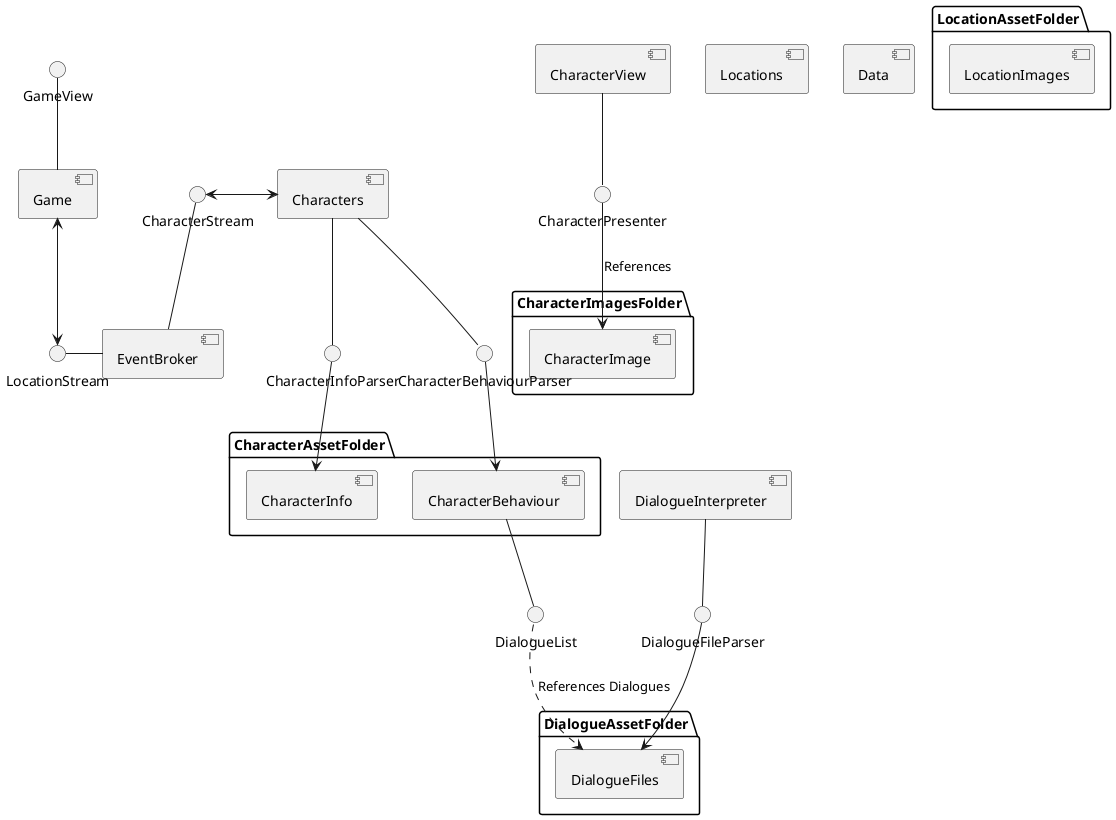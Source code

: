 @startuml

component DialogueInterpreter
interface DialogueFileParser

folder DialogueAssetFolder {
  component DialogueFiles
}

DialogueInterpreter -- DialogueFileParser
DialogueFileParser --> DialogueFiles

component Characters 

interface CharacterInfoParser
interface CharacterBehaviourParser

folder CharacterAssetFolder {
  component CharacterInfo
  component CharacterBehaviour
}

Characters -- CharacterInfoParser
Characters -right- CharacterBehaviourParser
CharacterInfoParser --> CharacterInfo
CharacterBehaviourParser --> CharacterBehaviour

component CharacterView
interface CharacterPresenter

folder CharacterImagesFolder {
  component CharacterImage
}

CharacterView -- CharacterPresenter
CharacterPresenter --> CharacterImage : References

interface DialogueList

CharacterBehaviour -- DialogueList
DialogueList ..> DialogueFiles : References Dialogues

component Locations
folder LocationAssetFolder {
  component LocationImages
}

component EventBroker
interface LocationStream
interface CharacterStream

EventBroker -left- LocationStream
EventBroker -up- CharacterStream

component Data

component Game
interface GameView

Game -Up- GameView

Game <--> LocationStream
Characters <-left-> CharacterStream


@enduml
